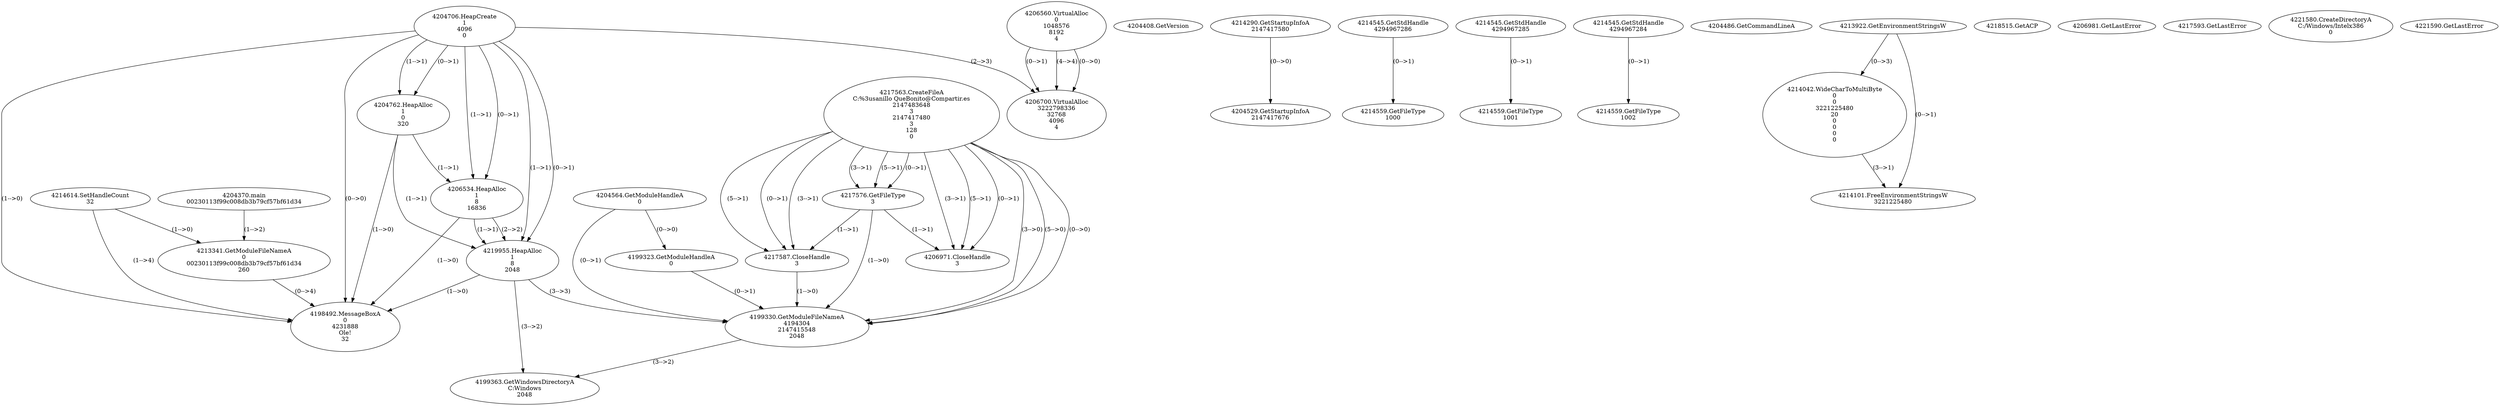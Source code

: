 // Global SCDG with merge call
digraph {
	0 [label="4204370.main
00230113f99c008db3b79cf57bf61d34"]
	1 [label="4204408.GetVersion
"]
	2 [label="4204706.HeapCreate
1
4096
0"]
	3 [label="4204762.HeapAlloc
1
0
320"]
	2 -> 3 [label="(1-->1)"]
	2 -> 3 [label="(0-->1)"]
	4 [label="4206534.HeapAlloc
1
8
16836"]
	2 -> 4 [label="(1-->1)"]
	2 -> 4 [label="(0-->1)"]
	3 -> 4 [label="(1-->1)"]
	5 [label="4206560.VirtualAlloc
0
1048576
8192
4"]
	6 [label="4206700.VirtualAlloc
3222798336
32768
4096
4"]
	5 -> 6 [label="(0-->1)"]
	2 -> 6 [label="(2-->3)"]
	5 -> 6 [label="(4-->4)"]
	5 -> 6 [label="(0-->0)"]
	7 [label="4214290.GetStartupInfoA
2147417580"]
	8 [label="4214545.GetStdHandle
4294967286"]
	9 [label="4214559.GetFileType
1000"]
	8 -> 9 [label="(0-->1)"]
	10 [label="4214545.GetStdHandle
4294967285"]
	11 [label="4214559.GetFileType
1001"]
	10 -> 11 [label="(0-->1)"]
	12 [label="4214545.GetStdHandle
4294967284"]
	13 [label="4214559.GetFileType
1002"]
	12 -> 13 [label="(0-->1)"]
	14 [label="4214614.SetHandleCount
32"]
	15 [label="4204486.GetCommandLineA
"]
	16 [label="4213922.GetEnvironmentStringsW
"]
	17 [label="4214042.WideCharToMultiByte
0
0
3221225480
20
0
0
0
0"]
	16 -> 17 [label="(0-->3)"]
	18 [label="4214101.FreeEnvironmentStringsW
3221225480"]
	16 -> 18 [label="(0-->1)"]
	17 -> 18 [label="(3-->1)"]
	19 [label="4218515.GetACP
"]
	20 [label="4213341.GetModuleFileNameA
0
00230113f99c008db3b79cf57bf61d34
260"]
	0 -> 20 [label="(1-->2)"]
	14 -> 20 [label="(1-->0)"]
	21 [label="4219955.HeapAlloc
1
8
2048"]
	2 -> 21 [label="(1-->1)"]
	2 -> 21 [label="(0-->1)"]
	3 -> 21 [label="(1-->1)"]
	4 -> 21 [label="(1-->1)"]
	4 -> 21 [label="(2-->2)"]
	22 [label="4204529.GetStartupInfoA
2147417676"]
	7 -> 22 [label="(0-->0)"]
	23 [label="4204564.GetModuleHandleA
0"]
	24 [label="4217563.CreateFileA
C:\Gusanillo QueBonito@Compartir.es
2147483648
3
2147417480
3
128
0"]
	25 [label="4217576.GetFileType
3"]
	24 -> 25 [label="(3-->1)"]
	24 -> 25 [label="(5-->1)"]
	24 -> 25 [label="(0-->1)"]
	26 [label="4206971.CloseHandle
3"]
	24 -> 26 [label="(3-->1)"]
	24 -> 26 [label="(5-->1)"]
	24 -> 26 [label="(0-->1)"]
	25 -> 26 [label="(1-->1)"]
	27 [label="4206981.GetLastError
"]
	28 [label="4198492.MessageBoxA
0
4231888
Ole!
32"]
	14 -> 28 [label="(1-->4)"]
	20 -> 28 [label="(0-->4)"]
	2 -> 28 [label="(1-->0)"]
	2 -> 28 [label="(0-->0)"]
	3 -> 28 [label="(1-->0)"]
	4 -> 28 [label="(1-->0)"]
	21 -> 28 [label="(1-->0)"]
	29 [label="4217587.CloseHandle
3"]
	24 -> 29 [label="(3-->1)"]
	24 -> 29 [label="(5-->1)"]
	24 -> 29 [label="(0-->1)"]
	25 -> 29 [label="(1-->1)"]
	30 [label="4217593.GetLastError
"]
	31 [label="4199323.GetModuleHandleA
0"]
	23 -> 31 [label="(0-->0)"]
	32 [label="4199330.GetModuleFileNameA
4194304
2147415548
2048"]
	23 -> 32 [label="(0-->1)"]
	31 -> 32 [label="(0-->1)"]
	21 -> 32 [label="(3-->3)"]
	24 -> 32 [label="(3-->0)"]
	24 -> 32 [label="(5-->0)"]
	24 -> 32 [label="(0-->0)"]
	25 -> 32 [label="(1-->0)"]
	29 -> 32 [label="(1-->0)"]
	33 [label="4199363.GetWindowsDirectoryA
C:\Windows
2048"]
	21 -> 33 [label="(3-->2)"]
	32 -> 33 [label="(3-->2)"]
	34 [label="4221580.CreateDirectoryA
C:/Windows/Intelx386
0"]
	35 [label="4221590.GetLastError
"]
}
